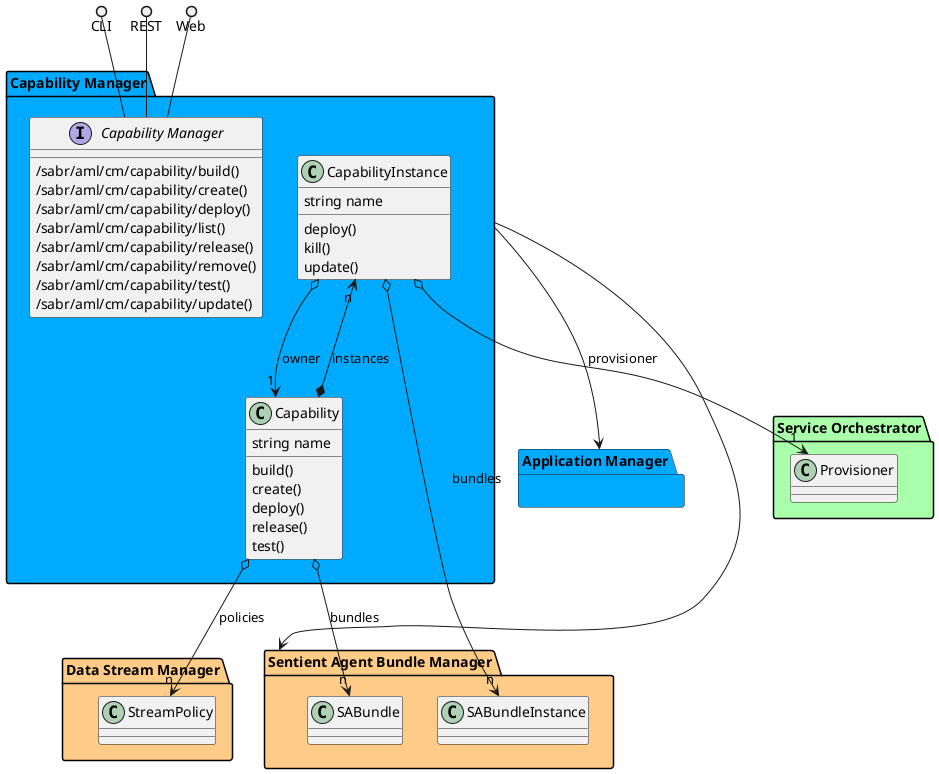 @startuml


package "Sentient Agent Bundle Manager" #ffcc88 {
    
        class SABundle {
        }
    
        class SABundleInstance {
        }
    }

package "Application Manager" #00aaff {
    }

package "Data Stream Manager" #ffcc88 {
    
        class StreamPolicy {
        }
    }

package "Capability Manager" #00aaff {
    
        class CapabilityInstance {
        }
    
        class Capability {
        }
    }

package "Service Orchestrator" #aaffaa {
    
        class Provisioner {
        }
    }


package "Capability Manager" #00aaff {

    interface "Capability Manager" as i {
            /sabr/aml/cm/capability/build()
            /sabr/aml/cm/capability/create()
            /sabr/aml/cm/capability/deploy()
            /sabr/aml/cm/capability/list()
            /sabr/aml/cm/capability/release()
            /sabr/aml/cm/capability/remove()
            /sabr/aml/cm/capability/test()
            /sabr/aml/cm/capability/update()
    
    }
}

CLI ()-- i
REST ()-- i
Web ()-- i

package "Capability Manager" #00aaff {
        class "Capability" {
                 string name
                             build()
                     create()
                     deploy()
                     release()
                     test()
            }
                Capability o--> "n" StreamPolicy : policies
                        Capability o--> "n" SABundle : bundles
                        Capability *--> "n" CapabilityInstance : instances
            
    
    class "CapabilityInstance" {
                 string name
                             deploy()
                     kill()
                     update()
            }
                CapabilityInstance o--> "n" SABundleInstance : bundles
                        CapabilityInstance o--> "1" Capability : owner
                        CapabilityInstance o--> "1" Provisioner : provisioner
            
    

}


    "Capability Manager" --> "Sentient Agent Bundle Manager"

    "Capability Manager" --> "Application Manager"


@enduml
